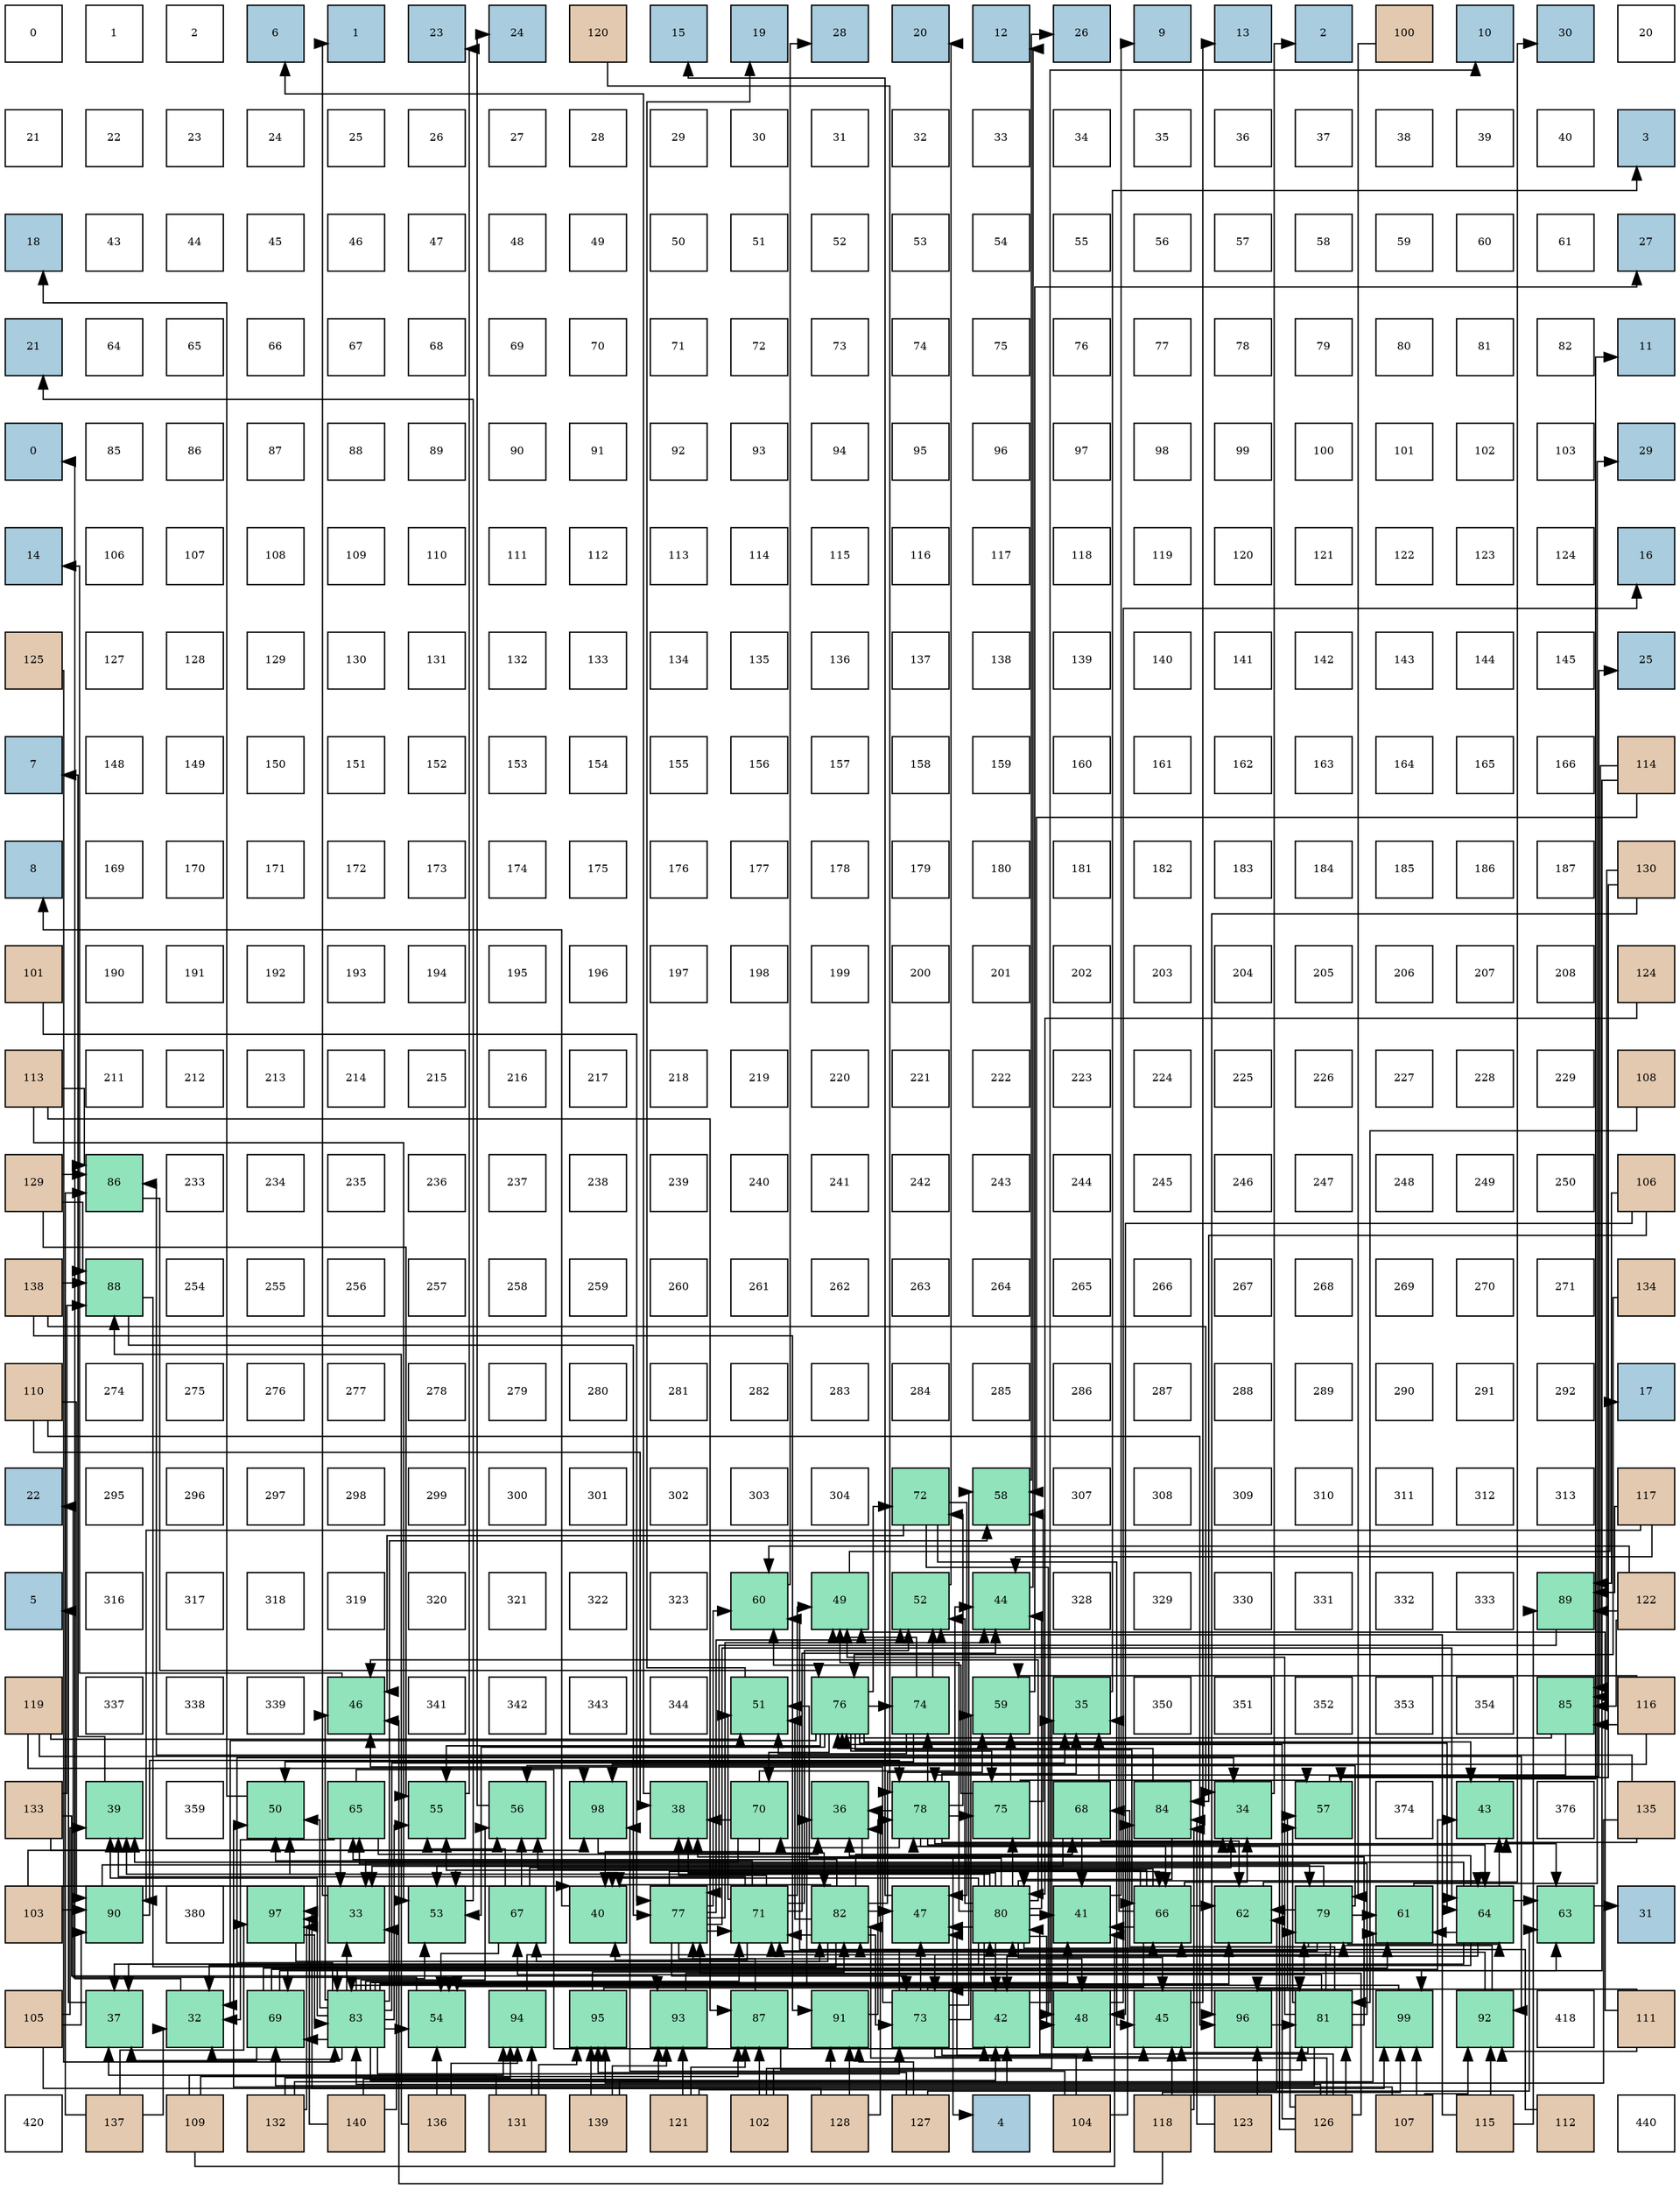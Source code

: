 digraph layout{
 rankdir=TB;
 splines=ortho;
 node [style=filled shape=square fixedsize=true width=0.6];
0[label="0", fontsize=8, fillcolor="#ffffff"];
1[label="1", fontsize=8, fillcolor="#ffffff"];
2[label="2", fontsize=8, fillcolor="#ffffff"];
3[label="6", fontsize=8, fillcolor="#a9ccde"];
4[label="1", fontsize=8, fillcolor="#a9ccde"];
5[label="23", fontsize=8, fillcolor="#a9ccde"];
6[label="24", fontsize=8, fillcolor="#a9ccde"];
7[label="120", fontsize=8, fillcolor="#e3c9af"];
8[label="15", fontsize=8, fillcolor="#a9ccde"];
9[label="19", fontsize=8, fillcolor="#a9ccde"];
10[label="28", fontsize=8, fillcolor="#a9ccde"];
11[label="20", fontsize=8, fillcolor="#a9ccde"];
12[label="12", fontsize=8, fillcolor="#a9ccde"];
13[label="26", fontsize=8, fillcolor="#a9ccde"];
14[label="9", fontsize=8, fillcolor="#a9ccde"];
15[label="13", fontsize=8, fillcolor="#a9ccde"];
16[label="2", fontsize=8, fillcolor="#a9ccde"];
17[label="100", fontsize=8, fillcolor="#e3c9af"];
18[label="10", fontsize=8, fillcolor="#a9ccde"];
19[label="30", fontsize=8, fillcolor="#a9ccde"];
20[label="20", fontsize=8, fillcolor="#ffffff"];
21[label="21", fontsize=8, fillcolor="#ffffff"];
22[label="22", fontsize=8, fillcolor="#ffffff"];
23[label="23", fontsize=8, fillcolor="#ffffff"];
24[label="24", fontsize=8, fillcolor="#ffffff"];
25[label="25", fontsize=8, fillcolor="#ffffff"];
26[label="26", fontsize=8, fillcolor="#ffffff"];
27[label="27", fontsize=8, fillcolor="#ffffff"];
28[label="28", fontsize=8, fillcolor="#ffffff"];
29[label="29", fontsize=8, fillcolor="#ffffff"];
30[label="30", fontsize=8, fillcolor="#ffffff"];
31[label="31", fontsize=8, fillcolor="#ffffff"];
32[label="32", fontsize=8, fillcolor="#ffffff"];
33[label="33", fontsize=8, fillcolor="#ffffff"];
34[label="34", fontsize=8, fillcolor="#ffffff"];
35[label="35", fontsize=8, fillcolor="#ffffff"];
36[label="36", fontsize=8, fillcolor="#ffffff"];
37[label="37", fontsize=8, fillcolor="#ffffff"];
38[label="38", fontsize=8, fillcolor="#ffffff"];
39[label="39", fontsize=8, fillcolor="#ffffff"];
40[label="40", fontsize=8, fillcolor="#ffffff"];
41[label="3", fontsize=8, fillcolor="#a9ccde"];
42[label="18", fontsize=8, fillcolor="#a9ccde"];
43[label="43", fontsize=8, fillcolor="#ffffff"];
44[label="44", fontsize=8, fillcolor="#ffffff"];
45[label="45", fontsize=8, fillcolor="#ffffff"];
46[label="46", fontsize=8, fillcolor="#ffffff"];
47[label="47", fontsize=8, fillcolor="#ffffff"];
48[label="48", fontsize=8, fillcolor="#ffffff"];
49[label="49", fontsize=8, fillcolor="#ffffff"];
50[label="50", fontsize=8, fillcolor="#ffffff"];
51[label="51", fontsize=8, fillcolor="#ffffff"];
52[label="52", fontsize=8, fillcolor="#ffffff"];
53[label="53", fontsize=8, fillcolor="#ffffff"];
54[label="54", fontsize=8, fillcolor="#ffffff"];
55[label="55", fontsize=8, fillcolor="#ffffff"];
56[label="56", fontsize=8, fillcolor="#ffffff"];
57[label="57", fontsize=8, fillcolor="#ffffff"];
58[label="58", fontsize=8, fillcolor="#ffffff"];
59[label="59", fontsize=8, fillcolor="#ffffff"];
60[label="60", fontsize=8, fillcolor="#ffffff"];
61[label="61", fontsize=8, fillcolor="#ffffff"];
62[label="27", fontsize=8, fillcolor="#a9ccde"];
63[label="21", fontsize=8, fillcolor="#a9ccde"];
64[label="64", fontsize=8, fillcolor="#ffffff"];
65[label="65", fontsize=8, fillcolor="#ffffff"];
66[label="66", fontsize=8, fillcolor="#ffffff"];
67[label="67", fontsize=8, fillcolor="#ffffff"];
68[label="68", fontsize=8, fillcolor="#ffffff"];
69[label="69", fontsize=8, fillcolor="#ffffff"];
70[label="70", fontsize=8, fillcolor="#ffffff"];
71[label="71", fontsize=8, fillcolor="#ffffff"];
72[label="72", fontsize=8, fillcolor="#ffffff"];
73[label="73", fontsize=8, fillcolor="#ffffff"];
74[label="74", fontsize=8, fillcolor="#ffffff"];
75[label="75", fontsize=8, fillcolor="#ffffff"];
76[label="76", fontsize=8, fillcolor="#ffffff"];
77[label="77", fontsize=8, fillcolor="#ffffff"];
78[label="78", fontsize=8, fillcolor="#ffffff"];
79[label="79", fontsize=8, fillcolor="#ffffff"];
80[label="80", fontsize=8, fillcolor="#ffffff"];
81[label="81", fontsize=8, fillcolor="#ffffff"];
82[label="82", fontsize=8, fillcolor="#ffffff"];
83[label="11", fontsize=8, fillcolor="#a9ccde"];
84[label="0", fontsize=8, fillcolor="#a9ccde"];
85[label="85", fontsize=8, fillcolor="#ffffff"];
86[label="86", fontsize=8, fillcolor="#ffffff"];
87[label="87", fontsize=8, fillcolor="#ffffff"];
88[label="88", fontsize=8, fillcolor="#ffffff"];
89[label="89", fontsize=8, fillcolor="#ffffff"];
90[label="90", fontsize=8, fillcolor="#ffffff"];
91[label="91", fontsize=8, fillcolor="#ffffff"];
92[label="92", fontsize=8, fillcolor="#ffffff"];
93[label="93", fontsize=8, fillcolor="#ffffff"];
94[label="94", fontsize=8, fillcolor="#ffffff"];
95[label="95", fontsize=8, fillcolor="#ffffff"];
96[label="96", fontsize=8, fillcolor="#ffffff"];
97[label="97", fontsize=8, fillcolor="#ffffff"];
98[label="98", fontsize=8, fillcolor="#ffffff"];
99[label="99", fontsize=8, fillcolor="#ffffff"];
100[label="100", fontsize=8, fillcolor="#ffffff"];
101[label="101", fontsize=8, fillcolor="#ffffff"];
102[label="102", fontsize=8, fillcolor="#ffffff"];
103[label="103", fontsize=8, fillcolor="#ffffff"];
104[label="29", fontsize=8, fillcolor="#a9ccde"];
105[label="14", fontsize=8, fillcolor="#a9ccde"];
106[label="106", fontsize=8, fillcolor="#ffffff"];
107[label="107", fontsize=8, fillcolor="#ffffff"];
108[label="108", fontsize=8, fillcolor="#ffffff"];
109[label="109", fontsize=8, fillcolor="#ffffff"];
110[label="110", fontsize=8, fillcolor="#ffffff"];
111[label="111", fontsize=8, fillcolor="#ffffff"];
112[label="112", fontsize=8, fillcolor="#ffffff"];
113[label="113", fontsize=8, fillcolor="#ffffff"];
114[label="114", fontsize=8, fillcolor="#ffffff"];
115[label="115", fontsize=8, fillcolor="#ffffff"];
116[label="116", fontsize=8, fillcolor="#ffffff"];
117[label="117", fontsize=8, fillcolor="#ffffff"];
118[label="118", fontsize=8, fillcolor="#ffffff"];
119[label="119", fontsize=8, fillcolor="#ffffff"];
120[label="120", fontsize=8, fillcolor="#ffffff"];
121[label="121", fontsize=8, fillcolor="#ffffff"];
122[label="122", fontsize=8, fillcolor="#ffffff"];
123[label="123", fontsize=8, fillcolor="#ffffff"];
124[label="124", fontsize=8, fillcolor="#ffffff"];
125[label="16", fontsize=8, fillcolor="#a9ccde"];
126[label="125", fontsize=8, fillcolor="#e3c9af"];
127[label="127", fontsize=8, fillcolor="#ffffff"];
128[label="128", fontsize=8, fillcolor="#ffffff"];
129[label="129", fontsize=8, fillcolor="#ffffff"];
130[label="130", fontsize=8, fillcolor="#ffffff"];
131[label="131", fontsize=8, fillcolor="#ffffff"];
132[label="132", fontsize=8, fillcolor="#ffffff"];
133[label="133", fontsize=8, fillcolor="#ffffff"];
134[label="134", fontsize=8, fillcolor="#ffffff"];
135[label="135", fontsize=8, fillcolor="#ffffff"];
136[label="136", fontsize=8, fillcolor="#ffffff"];
137[label="137", fontsize=8, fillcolor="#ffffff"];
138[label="138", fontsize=8, fillcolor="#ffffff"];
139[label="139", fontsize=8, fillcolor="#ffffff"];
140[label="140", fontsize=8, fillcolor="#ffffff"];
141[label="141", fontsize=8, fillcolor="#ffffff"];
142[label="142", fontsize=8, fillcolor="#ffffff"];
143[label="143", fontsize=8, fillcolor="#ffffff"];
144[label="144", fontsize=8, fillcolor="#ffffff"];
145[label="145", fontsize=8, fillcolor="#ffffff"];
146[label="25", fontsize=8, fillcolor="#a9ccde"];
147[label="7", fontsize=8, fillcolor="#a9ccde"];
148[label="148", fontsize=8, fillcolor="#ffffff"];
149[label="149", fontsize=8, fillcolor="#ffffff"];
150[label="150", fontsize=8, fillcolor="#ffffff"];
151[label="151", fontsize=8, fillcolor="#ffffff"];
152[label="152", fontsize=8, fillcolor="#ffffff"];
153[label="153", fontsize=8, fillcolor="#ffffff"];
154[label="154", fontsize=8, fillcolor="#ffffff"];
155[label="155", fontsize=8, fillcolor="#ffffff"];
156[label="156", fontsize=8, fillcolor="#ffffff"];
157[label="157", fontsize=8, fillcolor="#ffffff"];
158[label="158", fontsize=8, fillcolor="#ffffff"];
159[label="159", fontsize=8, fillcolor="#ffffff"];
160[label="160", fontsize=8, fillcolor="#ffffff"];
161[label="161", fontsize=8, fillcolor="#ffffff"];
162[label="162", fontsize=8, fillcolor="#ffffff"];
163[label="163", fontsize=8, fillcolor="#ffffff"];
164[label="164", fontsize=8, fillcolor="#ffffff"];
165[label="165", fontsize=8, fillcolor="#ffffff"];
166[label="166", fontsize=8, fillcolor="#ffffff"];
167[label="114", fontsize=8, fillcolor="#e3c9af"];
168[label="8", fontsize=8, fillcolor="#a9ccde"];
169[label="169", fontsize=8, fillcolor="#ffffff"];
170[label="170", fontsize=8, fillcolor="#ffffff"];
171[label="171", fontsize=8, fillcolor="#ffffff"];
172[label="172", fontsize=8, fillcolor="#ffffff"];
173[label="173", fontsize=8, fillcolor="#ffffff"];
174[label="174", fontsize=8, fillcolor="#ffffff"];
175[label="175", fontsize=8, fillcolor="#ffffff"];
176[label="176", fontsize=8, fillcolor="#ffffff"];
177[label="177", fontsize=8, fillcolor="#ffffff"];
178[label="178", fontsize=8, fillcolor="#ffffff"];
179[label="179", fontsize=8, fillcolor="#ffffff"];
180[label="180", fontsize=8, fillcolor="#ffffff"];
181[label="181", fontsize=8, fillcolor="#ffffff"];
182[label="182", fontsize=8, fillcolor="#ffffff"];
183[label="183", fontsize=8, fillcolor="#ffffff"];
184[label="184", fontsize=8, fillcolor="#ffffff"];
185[label="185", fontsize=8, fillcolor="#ffffff"];
186[label="186", fontsize=8, fillcolor="#ffffff"];
187[label="187", fontsize=8, fillcolor="#ffffff"];
188[label="130", fontsize=8, fillcolor="#e3c9af"];
189[label="101", fontsize=8, fillcolor="#e3c9af"];
190[label="190", fontsize=8, fillcolor="#ffffff"];
191[label="191", fontsize=8, fillcolor="#ffffff"];
192[label="192", fontsize=8, fillcolor="#ffffff"];
193[label="193", fontsize=8, fillcolor="#ffffff"];
194[label="194", fontsize=8, fillcolor="#ffffff"];
195[label="195", fontsize=8, fillcolor="#ffffff"];
196[label="196", fontsize=8, fillcolor="#ffffff"];
197[label="197", fontsize=8, fillcolor="#ffffff"];
198[label="198", fontsize=8, fillcolor="#ffffff"];
199[label="199", fontsize=8, fillcolor="#ffffff"];
200[label="200", fontsize=8, fillcolor="#ffffff"];
201[label="201", fontsize=8, fillcolor="#ffffff"];
202[label="202", fontsize=8, fillcolor="#ffffff"];
203[label="203", fontsize=8, fillcolor="#ffffff"];
204[label="204", fontsize=8, fillcolor="#ffffff"];
205[label="205", fontsize=8, fillcolor="#ffffff"];
206[label="206", fontsize=8, fillcolor="#ffffff"];
207[label="207", fontsize=8, fillcolor="#ffffff"];
208[label="208", fontsize=8, fillcolor="#ffffff"];
209[label="124", fontsize=8, fillcolor="#e3c9af"];
210[label="113", fontsize=8, fillcolor="#e3c9af"];
211[label="211", fontsize=8, fillcolor="#ffffff"];
212[label="212", fontsize=8, fillcolor="#ffffff"];
213[label="213", fontsize=8, fillcolor="#ffffff"];
214[label="214", fontsize=8, fillcolor="#ffffff"];
215[label="215", fontsize=8, fillcolor="#ffffff"];
216[label="216", fontsize=8, fillcolor="#ffffff"];
217[label="217", fontsize=8, fillcolor="#ffffff"];
218[label="218", fontsize=8, fillcolor="#ffffff"];
219[label="219", fontsize=8, fillcolor="#ffffff"];
220[label="220", fontsize=8, fillcolor="#ffffff"];
221[label="221", fontsize=8, fillcolor="#ffffff"];
222[label="222", fontsize=8, fillcolor="#ffffff"];
223[label="223", fontsize=8, fillcolor="#ffffff"];
224[label="224", fontsize=8, fillcolor="#ffffff"];
225[label="225", fontsize=8, fillcolor="#ffffff"];
226[label="226", fontsize=8, fillcolor="#ffffff"];
227[label="227", fontsize=8, fillcolor="#ffffff"];
228[label="228", fontsize=8, fillcolor="#ffffff"];
229[label="229", fontsize=8, fillcolor="#ffffff"];
230[label="108", fontsize=8, fillcolor="#e3c9af"];
231[label="129", fontsize=8, fillcolor="#e3c9af"];
232[label="86", fontsize=8, fillcolor="#91e3bb"];
233[label="233", fontsize=8, fillcolor="#ffffff"];
234[label="234", fontsize=8, fillcolor="#ffffff"];
235[label="235", fontsize=8, fillcolor="#ffffff"];
236[label="236", fontsize=8, fillcolor="#ffffff"];
237[label="237", fontsize=8, fillcolor="#ffffff"];
238[label="238", fontsize=8, fillcolor="#ffffff"];
239[label="239", fontsize=8, fillcolor="#ffffff"];
240[label="240", fontsize=8, fillcolor="#ffffff"];
241[label="241", fontsize=8, fillcolor="#ffffff"];
242[label="242", fontsize=8, fillcolor="#ffffff"];
243[label="243", fontsize=8, fillcolor="#ffffff"];
244[label="244", fontsize=8, fillcolor="#ffffff"];
245[label="245", fontsize=8, fillcolor="#ffffff"];
246[label="246", fontsize=8, fillcolor="#ffffff"];
247[label="247", fontsize=8, fillcolor="#ffffff"];
248[label="248", fontsize=8, fillcolor="#ffffff"];
249[label="249", fontsize=8, fillcolor="#ffffff"];
250[label="250", fontsize=8, fillcolor="#ffffff"];
251[label="106", fontsize=8, fillcolor="#e3c9af"];
252[label="138", fontsize=8, fillcolor="#e3c9af"];
253[label="88", fontsize=8, fillcolor="#91e3bb"];
254[label="254", fontsize=8, fillcolor="#ffffff"];
255[label="255", fontsize=8, fillcolor="#ffffff"];
256[label="256", fontsize=8, fillcolor="#ffffff"];
257[label="257", fontsize=8, fillcolor="#ffffff"];
258[label="258", fontsize=8, fillcolor="#ffffff"];
259[label="259", fontsize=8, fillcolor="#ffffff"];
260[label="260", fontsize=8, fillcolor="#ffffff"];
261[label="261", fontsize=8, fillcolor="#ffffff"];
262[label="262", fontsize=8, fillcolor="#ffffff"];
263[label="263", fontsize=8, fillcolor="#ffffff"];
264[label="264", fontsize=8, fillcolor="#ffffff"];
265[label="265", fontsize=8, fillcolor="#ffffff"];
266[label="266", fontsize=8, fillcolor="#ffffff"];
267[label="267", fontsize=8, fillcolor="#ffffff"];
268[label="268", fontsize=8, fillcolor="#ffffff"];
269[label="269", fontsize=8, fillcolor="#ffffff"];
270[label="270", fontsize=8, fillcolor="#ffffff"];
271[label="271", fontsize=8, fillcolor="#ffffff"];
272[label="134", fontsize=8, fillcolor="#e3c9af"];
273[label="110", fontsize=8, fillcolor="#e3c9af"];
274[label="274", fontsize=8, fillcolor="#ffffff"];
275[label="275", fontsize=8, fillcolor="#ffffff"];
276[label="276", fontsize=8, fillcolor="#ffffff"];
277[label="277", fontsize=8, fillcolor="#ffffff"];
278[label="278", fontsize=8, fillcolor="#ffffff"];
279[label="279", fontsize=8, fillcolor="#ffffff"];
280[label="280", fontsize=8, fillcolor="#ffffff"];
281[label="281", fontsize=8, fillcolor="#ffffff"];
282[label="282", fontsize=8, fillcolor="#ffffff"];
283[label="283", fontsize=8, fillcolor="#ffffff"];
284[label="284", fontsize=8, fillcolor="#ffffff"];
285[label="285", fontsize=8, fillcolor="#ffffff"];
286[label="286", fontsize=8, fillcolor="#ffffff"];
287[label="287", fontsize=8, fillcolor="#ffffff"];
288[label="288", fontsize=8, fillcolor="#ffffff"];
289[label="289", fontsize=8, fillcolor="#ffffff"];
290[label="290", fontsize=8, fillcolor="#ffffff"];
291[label="291", fontsize=8, fillcolor="#ffffff"];
292[label="292", fontsize=8, fillcolor="#ffffff"];
293[label="17", fontsize=8, fillcolor="#a9ccde"];
294[label="22", fontsize=8, fillcolor="#a9ccde"];
295[label="295", fontsize=8, fillcolor="#ffffff"];
296[label="296", fontsize=8, fillcolor="#ffffff"];
297[label="297", fontsize=8, fillcolor="#ffffff"];
298[label="298", fontsize=8, fillcolor="#ffffff"];
299[label="299", fontsize=8, fillcolor="#ffffff"];
300[label="300", fontsize=8, fillcolor="#ffffff"];
301[label="301", fontsize=8, fillcolor="#ffffff"];
302[label="302", fontsize=8, fillcolor="#ffffff"];
303[label="303", fontsize=8, fillcolor="#ffffff"];
304[label="304", fontsize=8, fillcolor="#ffffff"];
305[label="72", fontsize=8, fillcolor="#91e3bb"];
306[label="58", fontsize=8, fillcolor="#91e3bb"];
307[label="307", fontsize=8, fillcolor="#ffffff"];
308[label="308", fontsize=8, fillcolor="#ffffff"];
309[label="309", fontsize=8, fillcolor="#ffffff"];
310[label="310", fontsize=8, fillcolor="#ffffff"];
311[label="311", fontsize=8, fillcolor="#ffffff"];
312[label="312", fontsize=8, fillcolor="#ffffff"];
313[label="313", fontsize=8, fillcolor="#ffffff"];
314[label="117", fontsize=8, fillcolor="#e3c9af"];
315[label="5", fontsize=8, fillcolor="#a9ccde"];
316[label="316", fontsize=8, fillcolor="#ffffff"];
317[label="317", fontsize=8, fillcolor="#ffffff"];
318[label="318", fontsize=8, fillcolor="#ffffff"];
319[label="319", fontsize=8, fillcolor="#ffffff"];
320[label="320", fontsize=8, fillcolor="#ffffff"];
321[label="321", fontsize=8, fillcolor="#ffffff"];
322[label="322", fontsize=8, fillcolor="#ffffff"];
323[label="323", fontsize=8, fillcolor="#ffffff"];
324[label="60", fontsize=8, fillcolor="#91e3bb"];
325[label="49", fontsize=8, fillcolor="#91e3bb"];
326[label="52", fontsize=8, fillcolor="#91e3bb"];
327[label="44", fontsize=8, fillcolor="#91e3bb"];
328[label="328", fontsize=8, fillcolor="#ffffff"];
329[label="329", fontsize=8, fillcolor="#ffffff"];
330[label="330", fontsize=8, fillcolor="#ffffff"];
331[label="331", fontsize=8, fillcolor="#ffffff"];
332[label="332", fontsize=8, fillcolor="#ffffff"];
333[label="333", fontsize=8, fillcolor="#ffffff"];
334[label="89", fontsize=8, fillcolor="#91e3bb"];
335[label="122", fontsize=8, fillcolor="#e3c9af"];
336[label="119", fontsize=8, fillcolor="#e3c9af"];
337[label="337", fontsize=8, fillcolor="#ffffff"];
338[label="338", fontsize=8, fillcolor="#ffffff"];
339[label="339", fontsize=8, fillcolor="#ffffff"];
340[label="46", fontsize=8, fillcolor="#91e3bb"];
341[label="341", fontsize=8, fillcolor="#ffffff"];
342[label="342", fontsize=8, fillcolor="#ffffff"];
343[label="343", fontsize=8, fillcolor="#ffffff"];
344[label="344", fontsize=8, fillcolor="#ffffff"];
345[label="51", fontsize=8, fillcolor="#91e3bb"];
346[label="76", fontsize=8, fillcolor="#91e3bb"];
347[label="74", fontsize=8, fillcolor="#91e3bb"];
348[label="59", fontsize=8, fillcolor="#91e3bb"];
349[label="35", fontsize=8, fillcolor="#91e3bb"];
350[label="350", fontsize=8, fillcolor="#ffffff"];
351[label="351", fontsize=8, fillcolor="#ffffff"];
352[label="352", fontsize=8, fillcolor="#ffffff"];
353[label="353", fontsize=8, fillcolor="#ffffff"];
354[label="354", fontsize=8, fillcolor="#ffffff"];
355[label="85", fontsize=8, fillcolor="#91e3bb"];
356[label="116", fontsize=8, fillcolor="#e3c9af"];
357[label="133", fontsize=8, fillcolor="#e3c9af"];
358[label="39", fontsize=8, fillcolor="#91e3bb"];
359[label="359", fontsize=8, fillcolor="#ffffff"];
360[label="50", fontsize=8, fillcolor="#91e3bb"];
361[label="65", fontsize=8, fillcolor="#91e3bb"];
362[label="55", fontsize=8, fillcolor="#91e3bb"];
363[label="56", fontsize=8, fillcolor="#91e3bb"];
364[label="98", fontsize=8, fillcolor="#91e3bb"];
365[label="38", fontsize=8, fillcolor="#91e3bb"];
366[label="70", fontsize=8, fillcolor="#91e3bb"];
367[label="36", fontsize=8, fillcolor="#91e3bb"];
368[label="78", fontsize=8, fillcolor="#91e3bb"];
369[label="75", fontsize=8, fillcolor="#91e3bb"];
370[label="68", fontsize=8, fillcolor="#91e3bb"];
371[label="84", fontsize=8, fillcolor="#91e3bb"];
372[label="34", fontsize=8, fillcolor="#91e3bb"];
373[label="57", fontsize=8, fillcolor="#91e3bb"];
374[label="374", fontsize=8, fillcolor="#ffffff"];
375[label="43", fontsize=8, fillcolor="#91e3bb"];
376[label="376", fontsize=8, fillcolor="#ffffff"];
377[label="135", fontsize=8, fillcolor="#e3c9af"];
378[label="103", fontsize=8, fillcolor="#e3c9af"];
379[label="90", fontsize=8, fillcolor="#91e3bb"];
380[label="380", fontsize=8, fillcolor="#ffffff"];
381[label="97", fontsize=8, fillcolor="#91e3bb"];
382[label="33", fontsize=8, fillcolor="#91e3bb"];
383[label="53", fontsize=8, fillcolor="#91e3bb"];
384[label="67", fontsize=8, fillcolor="#91e3bb"];
385[label="40", fontsize=8, fillcolor="#91e3bb"];
386[label="77", fontsize=8, fillcolor="#91e3bb"];
387[label="71", fontsize=8, fillcolor="#91e3bb"];
388[label="82", fontsize=8, fillcolor="#91e3bb"];
389[label="47", fontsize=8, fillcolor="#91e3bb"];
390[label="80", fontsize=8, fillcolor="#91e3bb"];
391[label="41", fontsize=8, fillcolor="#91e3bb"];
392[label="66", fontsize=8, fillcolor="#91e3bb"];
393[label="62", fontsize=8, fillcolor="#91e3bb"];
394[label="79", fontsize=8, fillcolor="#91e3bb"];
395[label="61", fontsize=8, fillcolor="#91e3bb"];
396[label="64", fontsize=8, fillcolor="#91e3bb"];
397[label="63", fontsize=8, fillcolor="#91e3bb"];
398[label="31", fontsize=8, fillcolor="#a9ccde"];
399[label="105", fontsize=8, fillcolor="#e3c9af"];
400[label="37", fontsize=8, fillcolor="#91e3bb"];
401[label="32", fontsize=8, fillcolor="#91e3bb"];
402[label="69", fontsize=8, fillcolor="#91e3bb"];
403[label="83", fontsize=8, fillcolor="#91e3bb"];
404[label="54", fontsize=8, fillcolor="#91e3bb"];
405[label="94", fontsize=8, fillcolor="#91e3bb"];
406[label="95", fontsize=8, fillcolor="#91e3bb"];
407[label="93", fontsize=8, fillcolor="#91e3bb"];
408[label="87", fontsize=8, fillcolor="#91e3bb"];
409[label="91", fontsize=8, fillcolor="#91e3bb"];
410[label="73", fontsize=8, fillcolor="#91e3bb"];
411[label="42", fontsize=8, fillcolor="#91e3bb"];
412[label="48", fontsize=8, fillcolor="#91e3bb"];
413[label="45", fontsize=8, fillcolor="#91e3bb"];
414[label="96", fontsize=8, fillcolor="#91e3bb"];
415[label="81", fontsize=8, fillcolor="#91e3bb"];
416[label="99", fontsize=8, fillcolor="#91e3bb"];
417[label="92", fontsize=8, fillcolor="#91e3bb"];
418[label="418", fontsize=8, fillcolor="#ffffff"];
419[label="111", fontsize=8, fillcolor="#e3c9af"];
420[label="420", fontsize=8, fillcolor="#ffffff"];
421[label="137", fontsize=8, fillcolor="#e3c9af"];
422[label="109", fontsize=8, fillcolor="#e3c9af"];
423[label="132", fontsize=8, fillcolor="#e3c9af"];
424[label="140", fontsize=8, fillcolor="#e3c9af"];
425[label="136", fontsize=8, fillcolor="#e3c9af"];
426[label="131", fontsize=8, fillcolor="#e3c9af"];
427[label="139", fontsize=8, fillcolor="#e3c9af"];
428[label="121", fontsize=8, fillcolor="#e3c9af"];
429[label="102", fontsize=8, fillcolor="#e3c9af"];
430[label="128", fontsize=8, fillcolor="#e3c9af"];
431[label="127", fontsize=8, fillcolor="#e3c9af"];
432[label="4", fontsize=8, fillcolor="#a9ccde"];
433[label="104", fontsize=8, fillcolor="#e3c9af"];
434[label="118", fontsize=8, fillcolor="#e3c9af"];
435[label="123", fontsize=8, fillcolor="#e3c9af"];
436[label="126", fontsize=8, fillcolor="#e3c9af"];
437[label="107", fontsize=8, fillcolor="#e3c9af"];
438[label="115", fontsize=8, fillcolor="#e3c9af"];
439[label="112", fontsize=8, fillcolor="#e3c9af"];
440[label="440", fontsize=8, fillcolor="#ffffff"];
edge [constraint=false, style=vis];401 -> 84;
382 -> 4;
372 -> 16;
349 -> 41;
367 -> 432;
400 -> 315;
365 -> 3;
358 -> 147;
385 -> 168;
391 -> 14;
411 -> 18;
375 -> 83;
327 -> 12;
413 -> 15;
340 -> 105;
389 -> 8;
412 -> 125;
325 -> 293;
360 -> 42;
345 -> 9;
326 -> 11;
383 -> 63;
404 -> 294;
362 -> 5;
363 -> 6;
373 -> 146;
306 -> 13;
348 -> 62;
324 -> 10;
395 -> 104;
393 -> 19;
397 -> 398;
396 -> 401;
396 -> 382;
396 -> 367;
396 -> 400;
396 -> 411;
396 -> 375;
396 -> 395;
396 -> 397;
361 -> 401;
361 -> 382;
361 -> 367;
361 -> 411;
392 -> 372;
392 -> 349;
392 -> 391;
392 -> 383;
392 -> 404;
392 -> 362;
392 -> 363;
392 -> 393;
384 -> 372;
384 -> 404;
384 -> 362;
384 -> 363;
370 -> 349;
370 -> 391;
370 -> 383;
370 -> 393;
402 -> 400;
402 -> 375;
402 -> 395;
402 -> 397;
366 -> 365;
366 -> 358;
366 -> 385;
366 -> 327;
387 -> 365;
387 -> 358;
387 -> 385;
387 -> 327;
387 -> 325;
387 -> 360;
387 -> 345;
387 -> 326;
305 -> 413;
305 -> 340;
305 -> 389;
305 -> 412;
410 -> 413;
410 -> 340;
410 -> 389;
410 -> 412;
410 -> 373;
410 -> 306;
410 -> 348;
410 -> 324;
347 -> 325;
347 -> 360;
347 -> 345;
347 -> 326;
369 -> 373;
369 -> 306;
369 -> 348;
369 -> 324;
346 -> 401;
346 -> 375;
346 -> 383;
346 -> 362;
346 -> 396;
346 -> 392;
346 -> 366;
346 -> 305;
346 -> 347;
346 -> 369;
386 -> 327;
386 -> 412;
386 -> 326;
386 -> 324;
386 -> 396;
386 -> 392;
386 -> 387;
386 -> 410;
368 -> 372;
368 -> 349;
368 -> 367;
368 -> 397;
368 -> 396;
368 -> 392;
368 -> 366;
368 -> 305;
368 -> 347;
368 -> 369;
394 -> 382;
394 -> 363;
394 -> 395;
394 -> 393;
394 -> 396;
394 -> 392;
394 -> 387;
394 -> 410;
390 -> 400;
390 -> 365;
390 -> 358;
390 -> 385;
390 -> 391;
390 -> 411;
390 -> 327;
390 -> 413;
390 -> 340;
390 -> 389;
390 -> 412;
390 -> 325;
390 -> 360;
390 -> 345;
390 -> 326;
390 -> 404;
390 -> 396;
390 -> 392;
390 -> 369;
415 -> 365;
415 -> 413;
415 -> 325;
415 -> 373;
415 -> 361;
415 -> 384;
415 -> 370;
415 -> 402;
415 -> 387;
415 -> 410;
388 -> 385;
388 -> 389;
388 -> 345;
388 -> 348;
388 -> 361;
388 -> 384;
388 -> 370;
388 -> 402;
388 -> 387;
388 -> 410;
403 -> 401;
403 -> 382;
403 -> 372;
403 -> 349;
403 -> 367;
403 -> 358;
403 -> 391;
403 -> 411;
403 -> 340;
403 -> 360;
403 -> 383;
403 -> 404;
403 -> 362;
403 -> 363;
403 -> 306;
403 -> 393;
403 -> 402;
403 -> 387;
403 -> 410;
371 -> 346;
371 -> 390;
355 -> 346;
355 -> 368;
232 -> 346;
408 -> 386;
408 -> 415;
253 -> 386;
253 -> 403;
334 -> 386;
379 -> 368;
379 -> 394;
409 -> 368;
417 -> 394;
417 -> 390;
407 -> 394;
405 -> 390;
406 -> 415;
406 -> 388;
414 -> 415;
381 -> 388;
381 -> 403;
364 -> 388;
416 -> 403;
17 -> 394;
189 -> 386;
429 -> 349;
429 -> 408;
429 -> 409;
378 -> 385;
378 -> 379;
378 -> 364;
433 -> 389;
433 -> 371;
433 -> 364;
399 -> 358;
399 -> 379;
399 -> 416;
251 -> 412;
251 -> 371;
251 -> 334;
437 -> 360;
437 -> 417;
437 -> 416;
230 -> 415;
422 -> 391;
422 -> 408;
422 -> 405;
273 -> 365;
273 -> 379;
273 -> 414;
419 -> 325;
419 -> 417;
419 -> 414;
439 -> 388;
210 -> 383;
210 -> 232;
210 -> 408;
167 -> 306;
167 -> 355;
167 -> 416;
438 -> 326;
438 -> 334;
438 -> 417;
356 -> 348;
356 -> 355;
356 -> 364;
314 -> 327;
314 -> 334;
314 -> 379;
434 -> 340;
434 -> 371;
434 -> 416;
336 -> 345;
336 -> 417;
336 -> 364;
7 -> 368;
428 -> 393;
428 -> 408;
428 -> 407;
335 -> 324;
335 -> 355;
335 -> 334;
435 -> 413;
435 -> 371;
435 -> 414;
209 -> 390;
126 -> 403;
436 -> 346;
436 -> 386;
436 -> 368;
436 -> 394;
436 -> 390;
436 -> 415;
436 -> 388;
436 -> 403;
431 -> 397;
431 -> 409;
431 -> 406;
430 -> 367;
430 -> 409;
430 -> 381;
231 -> 362;
231 -> 232;
231 -> 253;
188 -> 373;
188 -> 355;
188 -> 414;
426 -> 400;
426 -> 405;
426 -> 406;
423 -> 411;
423 -> 405;
423 -> 381;
357 -> 363;
357 -> 253;
357 -> 407;
272 -> 346;
377 -> 375;
377 -> 232;
377 -> 406;
425 -> 404;
425 -> 253;
425 -> 405;
421 -> 401;
421 -> 232;
421 -> 381;
252 -> 372;
252 -> 253;
252 -> 409;
427 -> 395;
427 -> 407;
427 -> 406;
424 -> 382;
424 -> 407;
424 -> 381;
edge [constraint=true, style=invis];
0 -> 21 -> 42 -> 63 -> 84 -> 105 -> 126 -> 147 -> 168 -> 189 -> 210 -> 231 -> 252 -> 273 -> 294 -> 315 -> 336 -> 357 -> 378 -> 399 -> 420;
1 -> 22 -> 43 -> 64 -> 85 -> 106 -> 127 -> 148 -> 169 -> 190 -> 211 -> 232 -> 253 -> 274 -> 295 -> 316 -> 337 -> 358 -> 379 -> 400 -> 421;
2 -> 23 -> 44 -> 65 -> 86 -> 107 -> 128 -> 149 -> 170 -> 191 -> 212 -> 233 -> 254 -> 275 -> 296 -> 317 -> 338 -> 359 -> 380 -> 401 -> 422;
3 -> 24 -> 45 -> 66 -> 87 -> 108 -> 129 -> 150 -> 171 -> 192 -> 213 -> 234 -> 255 -> 276 -> 297 -> 318 -> 339 -> 360 -> 381 -> 402 -> 423;
4 -> 25 -> 46 -> 67 -> 88 -> 109 -> 130 -> 151 -> 172 -> 193 -> 214 -> 235 -> 256 -> 277 -> 298 -> 319 -> 340 -> 361 -> 382 -> 403 -> 424;
5 -> 26 -> 47 -> 68 -> 89 -> 110 -> 131 -> 152 -> 173 -> 194 -> 215 -> 236 -> 257 -> 278 -> 299 -> 320 -> 341 -> 362 -> 383 -> 404 -> 425;
6 -> 27 -> 48 -> 69 -> 90 -> 111 -> 132 -> 153 -> 174 -> 195 -> 216 -> 237 -> 258 -> 279 -> 300 -> 321 -> 342 -> 363 -> 384 -> 405 -> 426;
7 -> 28 -> 49 -> 70 -> 91 -> 112 -> 133 -> 154 -> 175 -> 196 -> 217 -> 238 -> 259 -> 280 -> 301 -> 322 -> 343 -> 364 -> 385 -> 406 -> 427;
8 -> 29 -> 50 -> 71 -> 92 -> 113 -> 134 -> 155 -> 176 -> 197 -> 218 -> 239 -> 260 -> 281 -> 302 -> 323 -> 344 -> 365 -> 386 -> 407 -> 428;
9 -> 30 -> 51 -> 72 -> 93 -> 114 -> 135 -> 156 -> 177 -> 198 -> 219 -> 240 -> 261 -> 282 -> 303 -> 324 -> 345 -> 366 -> 387 -> 408 -> 429;
10 -> 31 -> 52 -> 73 -> 94 -> 115 -> 136 -> 157 -> 178 -> 199 -> 220 -> 241 -> 262 -> 283 -> 304 -> 325 -> 346 -> 367 -> 388 -> 409 -> 430;
11 -> 32 -> 53 -> 74 -> 95 -> 116 -> 137 -> 158 -> 179 -> 200 -> 221 -> 242 -> 263 -> 284 -> 305 -> 326 -> 347 -> 368 -> 389 -> 410 -> 431;
12 -> 33 -> 54 -> 75 -> 96 -> 117 -> 138 -> 159 -> 180 -> 201 -> 222 -> 243 -> 264 -> 285 -> 306 -> 327 -> 348 -> 369 -> 390 -> 411 -> 432;
13 -> 34 -> 55 -> 76 -> 97 -> 118 -> 139 -> 160 -> 181 -> 202 -> 223 -> 244 -> 265 -> 286 -> 307 -> 328 -> 349 -> 370 -> 391 -> 412 -> 433;
14 -> 35 -> 56 -> 77 -> 98 -> 119 -> 140 -> 161 -> 182 -> 203 -> 224 -> 245 -> 266 -> 287 -> 308 -> 329 -> 350 -> 371 -> 392 -> 413 -> 434;
15 -> 36 -> 57 -> 78 -> 99 -> 120 -> 141 -> 162 -> 183 -> 204 -> 225 -> 246 -> 267 -> 288 -> 309 -> 330 -> 351 -> 372 -> 393 -> 414 -> 435;
16 -> 37 -> 58 -> 79 -> 100 -> 121 -> 142 -> 163 -> 184 -> 205 -> 226 -> 247 -> 268 -> 289 -> 310 -> 331 -> 352 -> 373 -> 394 -> 415 -> 436;
17 -> 38 -> 59 -> 80 -> 101 -> 122 -> 143 -> 164 -> 185 -> 206 -> 227 -> 248 -> 269 -> 290 -> 311 -> 332 -> 353 -> 374 -> 395 -> 416 -> 437;
18 -> 39 -> 60 -> 81 -> 102 -> 123 -> 144 -> 165 -> 186 -> 207 -> 228 -> 249 -> 270 -> 291 -> 312 -> 333 -> 354 -> 375 -> 396 -> 417 -> 438;
19 -> 40 -> 61 -> 82 -> 103 -> 124 -> 145 -> 166 -> 187 -> 208 -> 229 -> 250 -> 271 -> 292 -> 313 -> 334 -> 355 -> 376 -> 397 -> 418 -> 439;
20 -> 41 -> 62 -> 83 -> 104 -> 125 -> 146 -> 167 -> 188 -> 209 -> 230 -> 251 -> 272 -> 293 -> 314 -> 335 -> 356 -> 377 -> 398 -> 419 -> 440;
rank = same {0 -> 1 -> 2 -> 3 -> 4 -> 5 -> 6 -> 7 -> 8 -> 9 -> 10 -> 11 -> 12 -> 13 -> 14 -> 15 -> 16 -> 17 -> 18 -> 19 -> 20};
rank = same {21 -> 22 -> 23 -> 24 -> 25 -> 26 -> 27 -> 28 -> 29 -> 30 -> 31 -> 32 -> 33 -> 34 -> 35 -> 36 -> 37 -> 38 -> 39 -> 40 -> 41};
rank = same {42 -> 43 -> 44 -> 45 -> 46 -> 47 -> 48 -> 49 -> 50 -> 51 -> 52 -> 53 -> 54 -> 55 -> 56 -> 57 -> 58 -> 59 -> 60 -> 61 -> 62};
rank = same {63 -> 64 -> 65 -> 66 -> 67 -> 68 -> 69 -> 70 -> 71 -> 72 -> 73 -> 74 -> 75 -> 76 -> 77 -> 78 -> 79 -> 80 -> 81 -> 82 -> 83};
rank = same {84 -> 85 -> 86 -> 87 -> 88 -> 89 -> 90 -> 91 -> 92 -> 93 -> 94 -> 95 -> 96 -> 97 -> 98 -> 99 -> 100 -> 101 -> 102 -> 103 -> 104};
rank = same {105 -> 106 -> 107 -> 108 -> 109 -> 110 -> 111 -> 112 -> 113 -> 114 -> 115 -> 116 -> 117 -> 118 -> 119 -> 120 -> 121 -> 122 -> 123 -> 124 -> 125};
rank = same {126 -> 127 -> 128 -> 129 -> 130 -> 131 -> 132 -> 133 -> 134 -> 135 -> 136 -> 137 -> 138 -> 139 -> 140 -> 141 -> 142 -> 143 -> 144 -> 145 -> 146};
rank = same {147 -> 148 -> 149 -> 150 -> 151 -> 152 -> 153 -> 154 -> 155 -> 156 -> 157 -> 158 -> 159 -> 160 -> 161 -> 162 -> 163 -> 164 -> 165 -> 166 -> 167};
rank = same {168 -> 169 -> 170 -> 171 -> 172 -> 173 -> 174 -> 175 -> 176 -> 177 -> 178 -> 179 -> 180 -> 181 -> 182 -> 183 -> 184 -> 185 -> 186 -> 187 -> 188};
rank = same {189 -> 190 -> 191 -> 192 -> 193 -> 194 -> 195 -> 196 -> 197 -> 198 -> 199 -> 200 -> 201 -> 202 -> 203 -> 204 -> 205 -> 206 -> 207 -> 208 -> 209};
rank = same {210 -> 211 -> 212 -> 213 -> 214 -> 215 -> 216 -> 217 -> 218 -> 219 -> 220 -> 221 -> 222 -> 223 -> 224 -> 225 -> 226 -> 227 -> 228 -> 229 -> 230};
rank = same {231 -> 232 -> 233 -> 234 -> 235 -> 236 -> 237 -> 238 -> 239 -> 240 -> 241 -> 242 -> 243 -> 244 -> 245 -> 246 -> 247 -> 248 -> 249 -> 250 -> 251};
rank = same {252 -> 253 -> 254 -> 255 -> 256 -> 257 -> 258 -> 259 -> 260 -> 261 -> 262 -> 263 -> 264 -> 265 -> 266 -> 267 -> 268 -> 269 -> 270 -> 271 -> 272};
rank = same {273 -> 274 -> 275 -> 276 -> 277 -> 278 -> 279 -> 280 -> 281 -> 282 -> 283 -> 284 -> 285 -> 286 -> 287 -> 288 -> 289 -> 290 -> 291 -> 292 -> 293};
rank = same {294 -> 295 -> 296 -> 297 -> 298 -> 299 -> 300 -> 301 -> 302 -> 303 -> 304 -> 305 -> 306 -> 307 -> 308 -> 309 -> 310 -> 311 -> 312 -> 313 -> 314};
rank = same {315 -> 316 -> 317 -> 318 -> 319 -> 320 -> 321 -> 322 -> 323 -> 324 -> 325 -> 326 -> 327 -> 328 -> 329 -> 330 -> 331 -> 332 -> 333 -> 334 -> 335};
rank = same {336 -> 337 -> 338 -> 339 -> 340 -> 341 -> 342 -> 343 -> 344 -> 345 -> 346 -> 347 -> 348 -> 349 -> 350 -> 351 -> 352 -> 353 -> 354 -> 355 -> 356};
rank = same {357 -> 358 -> 359 -> 360 -> 361 -> 362 -> 363 -> 364 -> 365 -> 366 -> 367 -> 368 -> 369 -> 370 -> 371 -> 372 -> 373 -> 374 -> 375 -> 376 -> 377};
rank = same {378 -> 379 -> 380 -> 381 -> 382 -> 383 -> 384 -> 385 -> 386 -> 387 -> 388 -> 389 -> 390 -> 391 -> 392 -> 393 -> 394 -> 395 -> 396 -> 397 -> 398};
rank = same {399 -> 400 -> 401 -> 402 -> 403 -> 404 -> 405 -> 406 -> 407 -> 408 -> 409 -> 410 -> 411 -> 412 -> 413 -> 414 -> 415 -> 416 -> 417 -> 418 -> 419};
rank = same {420 -> 421 -> 422 -> 423 -> 424 -> 425 -> 426 -> 427 -> 428 -> 429 -> 430 -> 431 -> 432 -> 433 -> 434 -> 435 -> 436 -> 437 -> 438 -> 439 -> 440};
}